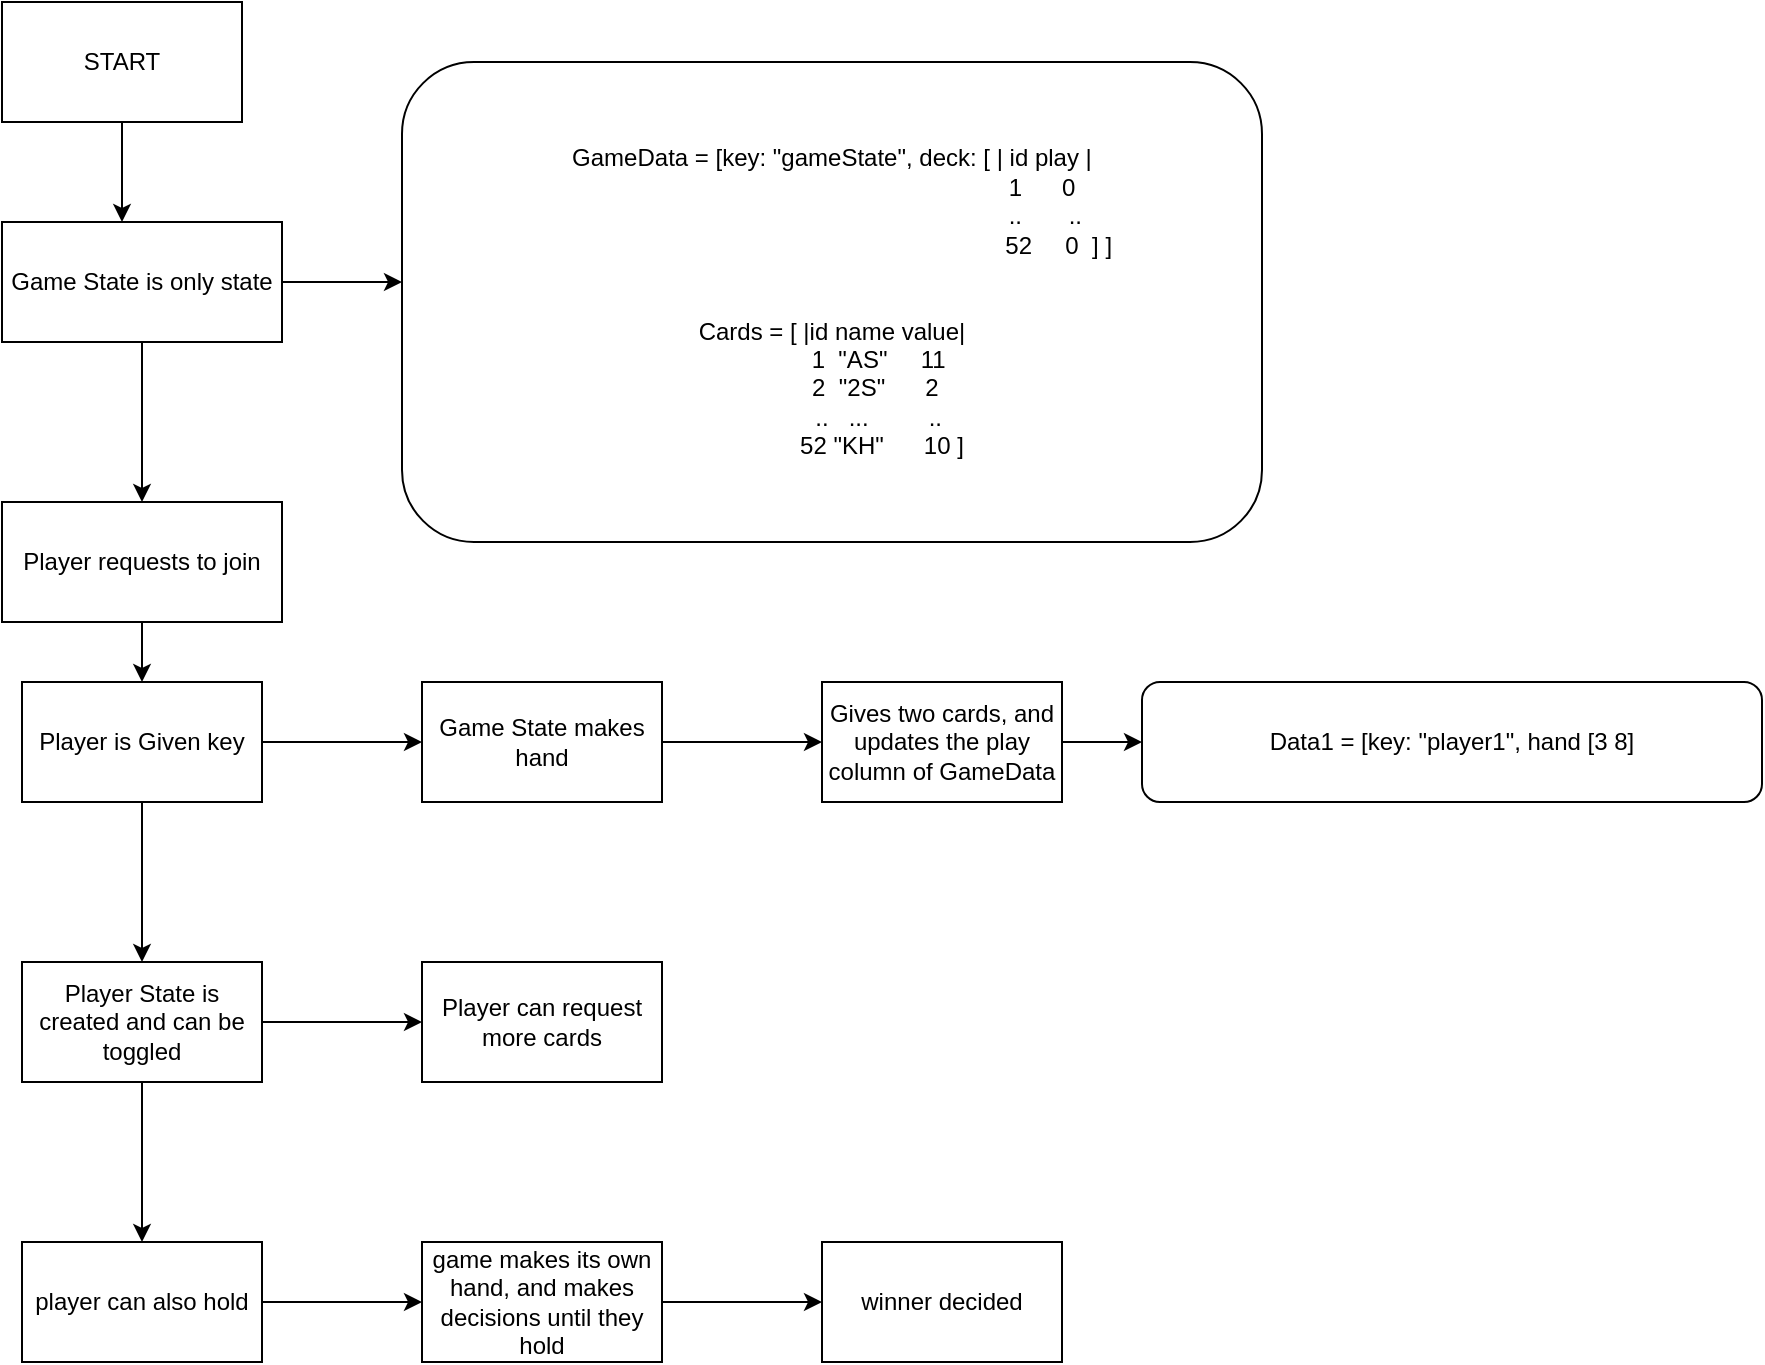 <mxfile version="21.8.1" type="device">
  <diagram name="Page-1" id="0QZRplVPv6-d0dgBv4GJ">
    <mxGraphModel dx="1050" dy="662" grid="1" gridSize="10" guides="1" tooltips="1" connect="1" arrows="1" fold="1" page="1" pageScale="1" pageWidth="850" pageHeight="1100" math="0" shadow="0">
      <root>
        <mxCell id="0" />
        <mxCell id="1" parent="0" />
        <mxCell id="eFiI_gI_s5hOx_Ex_ja--2" style="edgeStyle=orthogonalEdgeStyle;rounded=0;orthogonalLoop=1;jettySize=auto;html=1;" edge="1" parent="1" source="eFiI_gI_s5hOx_Ex_ja--1">
          <mxGeometry relative="1" as="geometry">
            <mxPoint x="90" y="130" as="targetPoint" />
          </mxGeometry>
        </mxCell>
        <mxCell id="eFiI_gI_s5hOx_Ex_ja--1" value="START" style="rounded=0;whiteSpace=wrap;html=1;" vertex="1" parent="1">
          <mxGeometry x="30" y="20" width="120" height="60" as="geometry" />
        </mxCell>
        <mxCell id="eFiI_gI_s5hOx_Ex_ja--11" style="edgeStyle=orthogonalEdgeStyle;rounded=0;orthogonalLoop=1;jettySize=auto;html=1;" edge="1" parent="1" source="eFiI_gI_s5hOx_Ex_ja--3">
          <mxGeometry relative="1" as="geometry">
            <mxPoint x="230" y="160" as="targetPoint" />
          </mxGeometry>
        </mxCell>
        <mxCell id="eFiI_gI_s5hOx_Ex_ja--14" value="" style="edgeStyle=orthogonalEdgeStyle;rounded=0;orthogonalLoop=1;jettySize=auto;html=1;" edge="1" parent="1" source="eFiI_gI_s5hOx_Ex_ja--3" target="eFiI_gI_s5hOx_Ex_ja--13">
          <mxGeometry relative="1" as="geometry" />
        </mxCell>
        <mxCell id="eFiI_gI_s5hOx_Ex_ja--3" value="Game State is only state" style="rounded=0;whiteSpace=wrap;html=1;" vertex="1" parent="1">
          <mxGeometry x="30" y="130" width="140" height="60" as="geometry" />
        </mxCell>
        <mxCell id="eFiI_gI_s5hOx_Ex_ja--12" value="GameData = [key: &quot;gameState&quot;, deck: [ | id play |&lt;br&gt;&lt;span style=&quot;white-space: pre;&quot;&gt;&#x9;&lt;/span&gt;&lt;span style=&quot;white-space: pre;&quot;&gt;&#x9;&lt;/span&gt;&lt;span style=&quot;white-space: pre;&quot;&gt;&#x9;&lt;/span&gt;&lt;span style=&quot;white-space: pre;&quot;&gt;&#x9;&lt;/span&gt;&lt;span style=&quot;white-space: pre;&quot;&gt;&#x9;&lt;/span&gt;&lt;span style=&quot;white-space: pre;&quot;&gt;&#x9;&lt;span style=&quot;white-space: pre;&quot;&gt;&#x9;&lt;/span&gt; &lt;/span&gt;&amp;nbsp; &amp;nbsp; &amp;nbsp; 1&amp;nbsp;&amp;nbsp; &amp;nbsp; &amp;nbsp;0&lt;br&gt;&lt;span style=&quot;white-space: pre;&quot;&gt;&#x9;&lt;/span&gt;&lt;span style=&quot;white-space: pre;&quot;&gt;&#x9;&lt;/span&gt;&lt;span style=&quot;white-space: pre;&quot;&gt;&#x9;&lt;/span&gt;&lt;span style=&quot;white-space: pre;&quot;&gt;&#x9;&lt;/span&gt;&lt;span style=&quot;white-space: pre;&quot;&gt;&#x9;&lt;/span&gt;&amp;nbsp; &amp;nbsp; &amp;nbsp; &amp;nbsp; &amp;nbsp;&amp;nbsp;&lt;span style=&quot;white-space: pre;&quot;&gt;&#x9;&lt;/span&gt;&lt;span style=&quot;white-space: pre;&quot;&gt;&#x9;&lt;/span&gt;..&amp;nbsp; &amp;nbsp; &amp;nbsp; &amp;nbsp;..&lt;br&gt;&lt;span style=&quot;white-space: pre;&quot;&gt;&#x9;&lt;/span&gt;&lt;span style=&quot;white-space: pre;&quot;&gt;&#x9;&lt;/span&gt;&lt;span style=&quot;white-space: pre;&quot;&gt;&#x9;&lt;/span&gt;&lt;span style=&quot;white-space: pre;&quot;&gt;&#x9;&lt;/span&gt;&amp;nbsp; &amp;nbsp; &amp;nbsp; &amp;nbsp;&amp;nbsp;&lt;span style=&quot;white-space: pre;&quot;&gt;&#x9;&lt;/span&gt;&lt;span style=&quot;white-space: pre;&quot;&gt;&#x9;&lt;/span&gt;&amp;nbsp; &amp;nbsp; &amp;nbsp; &amp;nbsp; &amp;nbsp; &amp;nbsp; 52&amp;nbsp; &amp;nbsp; &amp;nbsp;0&amp;nbsp; ] ]&lt;br&gt;&lt;br&gt;&lt;br&gt;Cards = [ |id name value|&lt;br&gt;&amp;nbsp; &amp;nbsp; &amp;nbsp; &amp;nbsp; &amp;nbsp; &amp;nbsp; &amp;nbsp; 1&amp;nbsp; &quot;AS&quot;&amp;nbsp; &amp;nbsp; &amp;nbsp;11&lt;br&gt;&amp;nbsp; &amp;nbsp; &amp;nbsp; &amp;nbsp; &amp;nbsp; &amp;nbsp; &amp;nbsp;2&amp;nbsp; &quot;2S&quot;&amp;nbsp; &amp;nbsp; &amp;nbsp; 2&lt;br&gt;&amp;nbsp; &amp;nbsp; &amp;nbsp; &amp;nbsp; &amp;nbsp; &amp;nbsp; &amp;nbsp; ..&amp;nbsp; &amp;nbsp;...&amp;nbsp; &amp;nbsp; &amp;nbsp; &amp;nbsp; &amp;nbsp;..&lt;br&gt;&amp;nbsp; &amp;nbsp; &amp;nbsp; &amp;nbsp; &amp;nbsp; &amp;nbsp; &amp;nbsp; &amp;nbsp;52 &quot;KH&quot;&amp;nbsp; &amp;nbsp; &amp;nbsp; 10 ]" style="rounded=1;whiteSpace=wrap;html=1;" vertex="1" parent="1">
          <mxGeometry x="230" y="50" width="430" height="240" as="geometry" />
        </mxCell>
        <mxCell id="eFiI_gI_s5hOx_Ex_ja--16" value="" style="edgeStyle=orthogonalEdgeStyle;rounded=0;orthogonalLoop=1;jettySize=auto;html=1;" edge="1" parent="1" source="eFiI_gI_s5hOx_Ex_ja--13" target="eFiI_gI_s5hOx_Ex_ja--15">
          <mxGeometry relative="1" as="geometry" />
        </mxCell>
        <mxCell id="eFiI_gI_s5hOx_Ex_ja--13" value="Player requests to join" style="rounded=0;whiteSpace=wrap;html=1;" vertex="1" parent="1">
          <mxGeometry x="30" y="270" width="140" height="60" as="geometry" />
        </mxCell>
        <mxCell id="eFiI_gI_s5hOx_Ex_ja--18" value="" style="edgeStyle=orthogonalEdgeStyle;rounded=0;orthogonalLoop=1;jettySize=auto;html=1;" edge="1" parent="1" source="eFiI_gI_s5hOx_Ex_ja--15" target="eFiI_gI_s5hOx_Ex_ja--17">
          <mxGeometry relative="1" as="geometry" />
        </mxCell>
        <mxCell id="eFiI_gI_s5hOx_Ex_ja--20" value="" style="edgeStyle=orthogonalEdgeStyle;rounded=0;orthogonalLoop=1;jettySize=auto;html=1;" edge="1" parent="1" source="eFiI_gI_s5hOx_Ex_ja--15" target="eFiI_gI_s5hOx_Ex_ja--19">
          <mxGeometry relative="1" as="geometry" />
        </mxCell>
        <mxCell id="eFiI_gI_s5hOx_Ex_ja--15" value="Player is Given key" style="whiteSpace=wrap;html=1;rounded=0;" vertex="1" parent="1">
          <mxGeometry x="40" y="360" width="120" height="60" as="geometry" />
        </mxCell>
        <mxCell id="eFiI_gI_s5hOx_Ex_ja--27" value="" style="edgeStyle=orthogonalEdgeStyle;rounded=0;orthogonalLoop=1;jettySize=auto;html=1;" edge="1" parent="1" source="eFiI_gI_s5hOx_Ex_ja--17" target="eFiI_gI_s5hOx_Ex_ja--26">
          <mxGeometry relative="1" as="geometry" />
        </mxCell>
        <mxCell id="eFiI_gI_s5hOx_Ex_ja--29" value="" style="edgeStyle=orthogonalEdgeStyle;rounded=0;orthogonalLoop=1;jettySize=auto;html=1;" edge="1" parent="1" source="eFiI_gI_s5hOx_Ex_ja--17" target="eFiI_gI_s5hOx_Ex_ja--28">
          <mxGeometry relative="1" as="geometry" />
        </mxCell>
        <mxCell id="eFiI_gI_s5hOx_Ex_ja--17" value="Player State is created and can be toggled" style="whiteSpace=wrap;html=1;rounded=0;" vertex="1" parent="1">
          <mxGeometry x="40" y="500" width="120" height="60" as="geometry" />
        </mxCell>
        <mxCell id="eFiI_gI_s5hOx_Ex_ja--22" value="" style="edgeStyle=orthogonalEdgeStyle;rounded=0;orthogonalLoop=1;jettySize=auto;html=1;" edge="1" parent="1" source="eFiI_gI_s5hOx_Ex_ja--19" target="eFiI_gI_s5hOx_Ex_ja--21">
          <mxGeometry relative="1" as="geometry" />
        </mxCell>
        <mxCell id="eFiI_gI_s5hOx_Ex_ja--19" value="Game State makes hand" style="whiteSpace=wrap;html=1;rounded=0;" vertex="1" parent="1">
          <mxGeometry x="240" y="360" width="120" height="60" as="geometry" />
        </mxCell>
        <mxCell id="eFiI_gI_s5hOx_Ex_ja--25" style="edgeStyle=orthogonalEdgeStyle;rounded=0;orthogonalLoop=1;jettySize=auto;html=1;entryX=0;entryY=0.5;entryDx=0;entryDy=0;" edge="1" parent="1" source="eFiI_gI_s5hOx_Ex_ja--21" target="eFiI_gI_s5hOx_Ex_ja--23">
          <mxGeometry relative="1" as="geometry" />
        </mxCell>
        <mxCell id="eFiI_gI_s5hOx_Ex_ja--21" value="Gives two cards, and updates the play column of GameData" style="whiteSpace=wrap;html=1;rounded=0;" vertex="1" parent="1">
          <mxGeometry x="440" y="360" width="120" height="60" as="geometry" />
        </mxCell>
        <mxCell id="eFiI_gI_s5hOx_Ex_ja--23" value="Data1 = [key: &quot;player1&quot;, hand [3 8]" style="rounded=1;whiteSpace=wrap;html=1;" vertex="1" parent="1">
          <mxGeometry x="600" y="360" width="310" height="60" as="geometry" />
        </mxCell>
        <mxCell id="eFiI_gI_s5hOx_Ex_ja--26" value="Player can request more cards" style="whiteSpace=wrap;html=1;rounded=0;" vertex="1" parent="1">
          <mxGeometry x="240" y="500" width="120" height="60" as="geometry" />
        </mxCell>
        <mxCell id="eFiI_gI_s5hOx_Ex_ja--31" value="" style="edgeStyle=orthogonalEdgeStyle;rounded=0;orthogonalLoop=1;jettySize=auto;html=1;" edge="1" parent="1" source="eFiI_gI_s5hOx_Ex_ja--28" target="eFiI_gI_s5hOx_Ex_ja--30">
          <mxGeometry relative="1" as="geometry" />
        </mxCell>
        <mxCell id="eFiI_gI_s5hOx_Ex_ja--28" value="player can also hold" style="whiteSpace=wrap;html=1;rounded=0;" vertex="1" parent="1">
          <mxGeometry x="40" y="640" width="120" height="60" as="geometry" />
        </mxCell>
        <mxCell id="eFiI_gI_s5hOx_Ex_ja--33" value="" style="edgeStyle=orthogonalEdgeStyle;rounded=0;orthogonalLoop=1;jettySize=auto;html=1;" edge="1" parent="1" source="eFiI_gI_s5hOx_Ex_ja--30" target="eFiI_gI_s5hOx_Ex_ja--32">
          <mxGeometry relative="1" as="geometry" />
        </mxCell>
        <mxCell id="eFiI_gI_s5hOx_Ex_ja--30" value="game makes its own hand, and makes decisions until they hold" style="whiteSpace=wrap;html=1;rounded=0;" vertex="1" parent="1">
          <mxGeometry x="240" y="640" width="120" height="60" as="geometry" />
        </mxCell>
        <mxCell id="eFiI_gI_s5hOx_Ex_ja--32" value="winner decided" style="whiteSpace=wrap;html=1;rounded=0;" vertex="1" parent="1">
          <mxGeometry x="440" y="640" width="120" height="60" as="geometry" />
        </mxCell>
      </root>
    </mxGraphModel>
  </diagram>
</mxfile>
